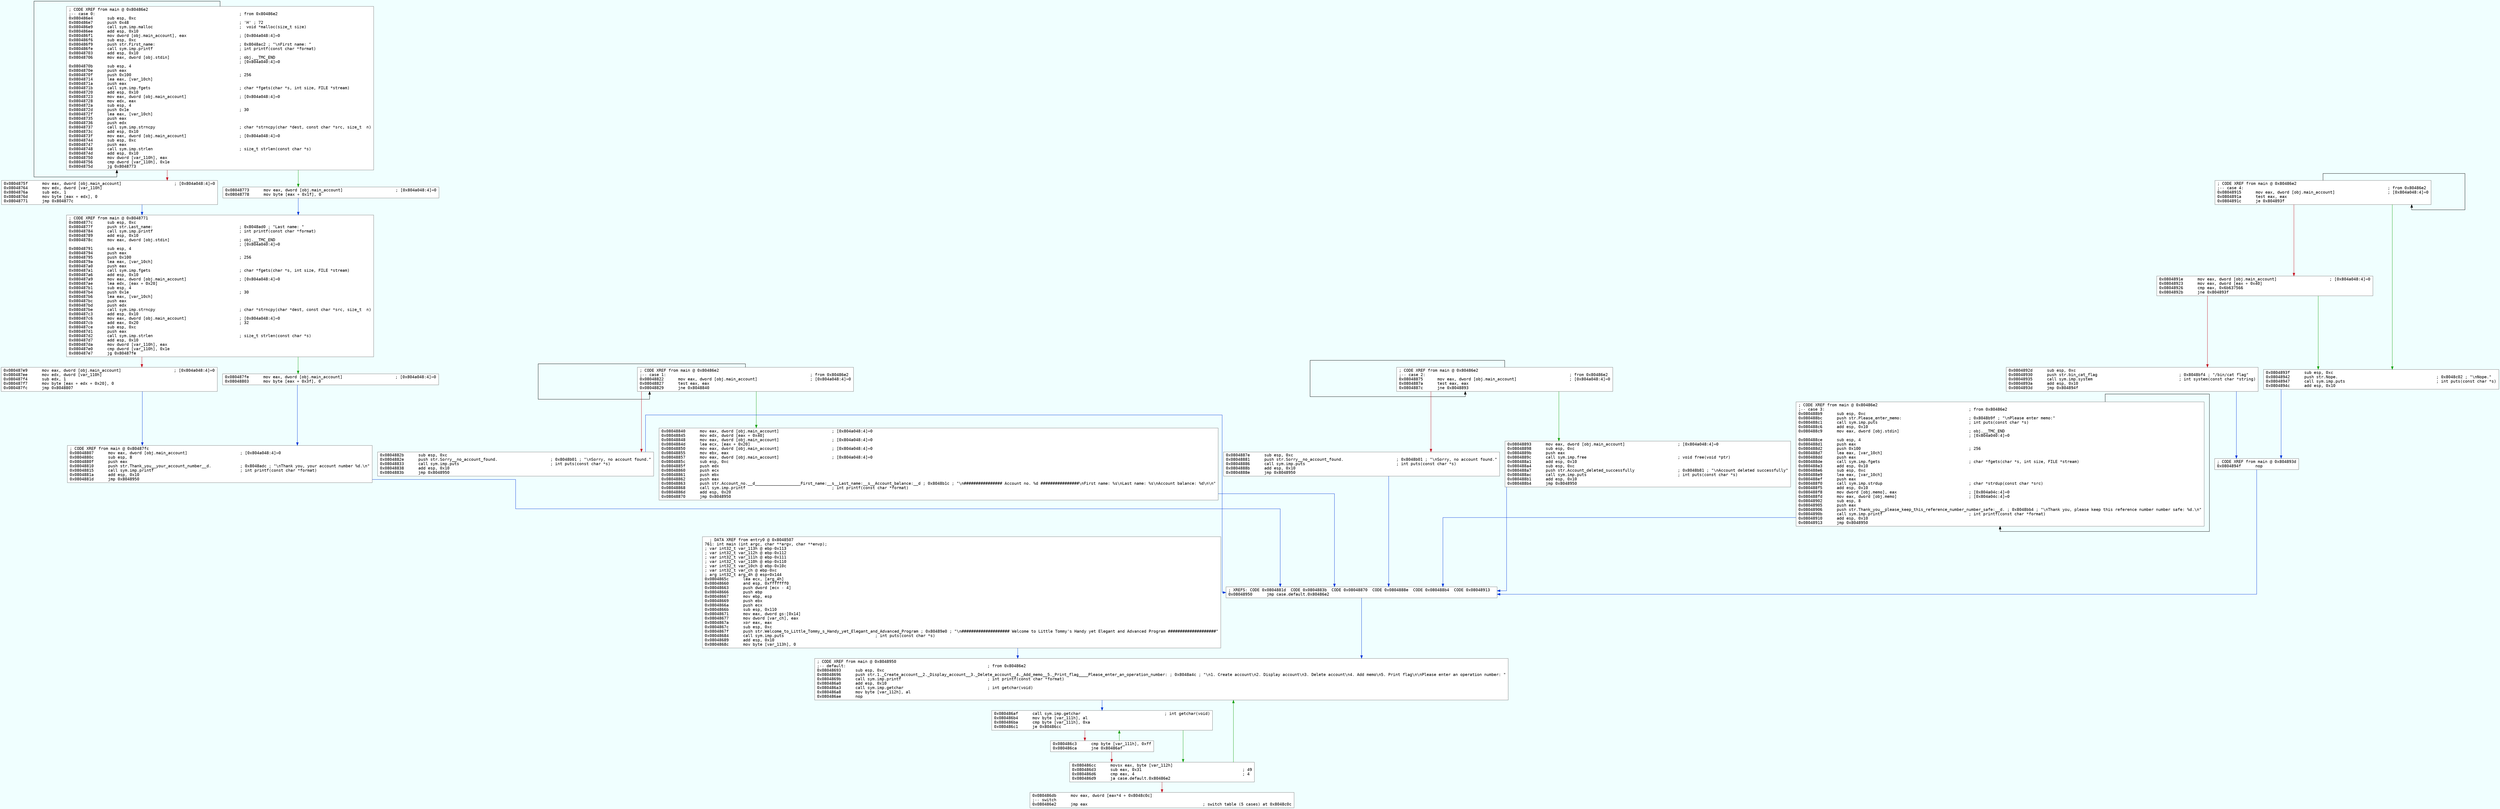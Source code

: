 digraph code {
	graph [bgcolor=azure fontsize=8 fontname="Courier" splines="ortho"];
	node [fillcolor=gray style=filled shape=box];
	edge [arrowhead="normal"];
	"0x0804865c" [URL="main/0x0804865c", fillcolor="white",color="#767676", fontname="Courier",label="  ; DATA XREF from entry0 @ 0x8048507\l761: int main (int argc, char **argv, char **envp);\l; var int32_t var_113h @ ebp-0x113\l; var int32_t var_112h @ ebp-0x112\l; var int32_t var_111h @ ebp-0x111\l; var int32_t var_110h @ ebp-0x110\l; var int32_t var_10ch @ ebp-0x10c\l; var int32_t var_ch @ ebp-0xc\l; arg int32_t arg_4h @ esp+0x144\l0x0804865c      lea ecx, [arg_4h]\l0x08048660      and esp, 0xfffffff0\l0x08048663      push dword [ecx - 4]\l0x08048666      push ebp\l0x08048667      mov ebp, esp\l0x08048669      push ebx\l0x0804866a      push ecx\l0x0804866b      sub esp, 0x110\l0x08048671      mov eax, dword gs:[0x14]\l0x08048677      mov dword [var_ch], eax\l0x0804867a      xor eax, eax\l0x0804867c      sub esp, 0xc\l0x0804867f      push str.Welcome_to_Little_Tommy_s_Handy_yet_Elegant_and_Advanced_Program ; 0x80489e0 ; \"\\n#################### Welcome to Little Tommy's Handy yet Elegant and Advanced Program ####################\"\l0x08048684      call sym.imp.puts                                      ; int puts(const char *s)\l0x08048689      add esp, 0x10\l0x0804868c      mov byte [var_113h], 0\l"]
	"0x08048693" [URL="main/0x08048693", fillcolor="white",color="#767676", fontname="Courier",label="; CODE XREF from main @ 0x8048950\l;-- default:                                                           ; from 0x80486e2\l0x08048693      sub esp, 0xc\l0x08048696      push str.1._Create_account__2._Display_account__3._Delete_account__4._Add_memo__5._Print_flag____Please_enter_an_operation_number: ; 0x8048a4c ; \"\\n1. Create account\\n2. Display account\\n3. Delete account\\n4. Add memo\\n5. Print flag\\n\\nPlease enter an operation number: \"\l0x0804869b      call sym.imp.printf                                    ; int printf(const char *format)\l0x080486a0      add esp, 0x10\l0x080486a3      call sym.imp.getchar                                   ; int getchar(void)\l0x080486a8      mov byte [var_112h], al\l0x080486ae      nop\l"]
	"0x080486af" [URL="main/0x080486af", fillcolor="white",color="#767676", fontname="Courier",label="0x080486af      call sym.imp.getchar                                   ; int getchar(void)\l0x080486b4      mov byte [var_111h], al\l0x080486ba      cmp byte [var_111h], 0xa\l0x080486c1      je 0x80486cc\l"]
	"0x080486c3" [URL="main/0x080486c3", fillcolor="white",color="#767676", fontname="Courier",label="0x080486c3      cmp byte [var_111h], 0xff\l0x080486ca      jne 0x80486af\l"]
	"0x080486cc" [URL="main/0x080486cc", fillcolor="white",color="#767676", fontname="Courier",label="0x080486cc      movsx eax, byte [var_112h]\l0x080486d3      sub eax, 0x31                                          ; 49\l0x080486d6      cmp eax, 4                                             ; 4\l0x080486d9      ja case.default.0x80486e2\l"]
	"0x080486db" [URL="main/0x080486db", fillcolor="white",color="#767676", fontname="Courier",label="0x080486db      mov eax, dword [eax*4 + 0x8048c0c]\l;-- switch\l0x080486e2      jmp eax                                                ; switch table (5 cases) at 0x8048c0c\l"]
	"0x080486e4" [URL="main/0x080486e4", fillcolor="white",color="#767676", fontname="Courier",label="; CODE XREF from main @ 0x80486e2\l;-- case 0:                                                            ; from 0x80486e2\l0x080486e4      sub esp, 0xc\l0x080486e7      push 0x48                                              ; 'H' ; 72\l0x080486e9      call sym.imp.malloc                                    ;  void *malloc(size_t size)\l0x080486ee      add esp, 0x10\l0x080486f1      mov dword [obj.main_account], eax                      ; [0x804a048:4]=0\l0x080486f6      sub esp, 0xc\l0x080486f9      push str.First_name:                                   ; 0x8048ac2 ; \"\\nFirst name: \"\l0x080486fe      call sym.imp.printf                                    ; int printf(const char *format)\l0x08048703      add esp, 0x10\l0x08048706      mov eax, dword [obj.stdin]                             ; obj.__TMC_END\l                                                                       ; [0x804a040:4]=0\l0x0804870b      sub esp, 4\l0x0804870e      push eax\l0x0804870f      push 0x100                                             ; 256\l0x08048714      lea eax, [var_10ch]\l0x0804871a      push eax\l0x0804871b      call sym.imp.fgets                                     ; char *fgets(char *s, int size, FILE *stream)\l0x08048720      add esp, 0x10\l0x08048723      mov eax, dword [obj.main_account]                      ; [0x804a048:4]=0\l0x08048728      mov edx, eax\l0x0804872a      sub esp, 4\l0x0804872d      push 0x1e                                              ; 30\l0x0804872f      lea eax, [var_10ch]\l0x08048735      push eax\l0x08048736      push edx\l0x08048737      call sym.imp.strncpy                                   ; char *strncpy(char *dest, const char *src, size_t  n)\l0x0804873c      add esp, 0x10\l0x0804873f      mov eax, dword [obj.main_account]                      ; [0x804a048:4]=0\l0x08048744      sub esp, 0xc\l0x08048747      push eax\l0x08048748      call sym.imp.strlen                                    ; size_t strlen(const char *s)\l0x0804874d      add esp, 0x10\l0x08048750      mov dword [var_110h], eax\l0x08048756      cmp dword [var_110h], 0x1e\l0x0804875d      jg 0x8048773\l"]
	"0x0804875f" [URL="main/0x0804875f", fillcolor="white",color="#767676", fontname="Courier",label="0x0804875f      mov eax, dword [obj.main_account]                      ; [0x804a048:4]=0\l0x08048764      mov edx, dword [var_110h]\l0x0804876a      sub edx, 1\l0x0804876d      mov byte [eax + edx], 0\l0x08048771      jmp 0x804877c\l"]
	"0x08048773" [URL="main/0x08048773", fillcolor="white",color="#767676", fontname="Courier",label="0x08048773      mov eax, dword [obj.main_account]                      ; [0x804a048:4]=0\l0x08048778      mov byte [eax + 0x1f], 0\l"]
	"0x0804877c" [URL="main/0x0804877c", fillcolor="white",color="#767676", fontname="Courier",label="; CODE XREF from main @ 0x8048771\l0x0804877c      sub esp, 0xc\l0x0804877f      push str.Last_name:                                    ; 0x8048ad0 ; \"Last name: \"\l0x08048784      call sym.imp.printf                                    ; int printf(const char *format)\l0x08048789      add esp, 0x10\l0x0804878c      mov eax, dword [obj.stdin]                             ; obj.__TMC_END\l                                                                       ; [0x804a040:4]=0\l0x08048791      sub esp, 4\l0x08048794      push eax\l0x08048795      push 0x100                                             ; 256\l0x0804879a      lea eax, [var_10ch]\l0x080487a0      push eax\l0x080487a1      call sym.imp.fgets                                     ; char *fgets(char *s, int size, FILE *stream)\l0x080487a6      add esp, 0x10\l0x080487a9      mov eax, dword [obj.main_account]                      ; [0x804a048:4]=0\l0x080487ae      lea edx, [eax + 0x20]\l0x080487b1      sub esp, 4\l0x080487b4      push 0x1e                                              ; 30\l0x080487b6      lea eax, [var_10ch]\l0x080487bc      push eax\l0x080487bd      push edx\l0x080487be      call sym.imp.strncpy                                   ; char *strncpy(char *dest, const char *src, size_t  n)\l0x080487c3      add esp, 0x10\l0x080487c6      mov eax, dword [obj.main_account]                      ; [0x804a048:4]=0\l0x080487cb      add eax, 0x20                                          ; 32\l0x080487ce      sub esp, 0xc\l0x080487d1      push eax\l0x080487d2      call sym.imp.strlen                                    ; size_t strlen(const char *s)\l0x080487d7      add esp, 0x10\l0x080487da      mov dword [var_110h], eax\l0x080487e0      cmp dword [var_110h], 0x1e\l0x080487e7      jg 0x80487fe\l"]
	"0x080487e9" [URL="main/0x080487e9", fillcolor="white",color="#767676", fontname="Courier",label="0x080487e9      mov eax, dword [obj.main_account]                      ; [0x804a048:4]=0\l0x080487ee      mov edx, dword [var_110h]\l0x080487f4      sub edx, 1\l0x080487f7      mov byte [eax + edx + 0x20], 0\l0x080487fc      jmp 0x8048807\l"]
	"0x080487fe" [URL="main/0x080487fe", fillcolor="white",color="#767676", fontname="Courier",label="0x080487fe      mov eax, dword [obj.main_account]                      ; [0x804a048:4]=0\l0x08048803      mov byte [eax + 0x3f], 0\l"]
	"0x08048807" [URL="main/0x08048807", fillcolor="white",color="#767676", fontname="Courier",label="; CODE XREF from main @ 0x80487fc\l0x08048807      mov eax, dword [obj.main_account]                      ; [0x804a048:4]=0\l0x0804880c      sub esp, 8\l0x0804880f      push eax\l0x08048810      push str.Thank_you__your_account_number__d.            ; 0x8048adc ; \"\\nThank you, your account number %d.\\n\"\l0x08048815      call sym.imp.printf                                    ; int printf(const char *format)\l0x0804881a      add esp, 0x10\l0x0804881d      jmp 0x8048950\l"]
	"0x08048822" [URL="main/0x08048822", fillcolor="white",color="#767676", fontname="Courier",label="; CODE XREF from main @ 0x80486e2\l;-- case 1:                                                            ; from 0x80486e2\l0x08048822      mov eax, dword [obj.main_account]                      ; [0x804a048:4]=0\l0x08048827      test eax, eax\l0x08048829      jne 0x8048840\l"]
	"0x0804882b" [URL="main/0x0804882b", fillcolor="white",color="#767676", fontname="Courier",label="0x0804882b      sub esp, 0xc\l0x0804882e      push str.Sorry__no_account_found.                      ; 0x8048b01 ; \"\\nSorry, no account found.\"\l0x08048833      call sym.imp.puts                                      ; int puts(const char *s)\l0x08048838      add esp, 0x10\l0x0804883b      jmp 0x8048950\l"]
	"0x08048840" [URL="main/0x08048840", fillcolor="white",color="#767676", fontname="Courier",label="0x08048840      mov eax, dword [obj.main_account]                      ; [0x804a048:4]=0\l0x08048845      mov edx, dword [eax + 0x40]\l0x08048848      mov eax, dword [obj.main_account]                      ; [0x804a048:4]=0\l0x0804884d      lea ecx, [eax + 0x20]\l0x08048850      mov eax, dword [obj.main_account]                      ; [0x804a048:4]=0\l0x08048855      mov ebx, eax\l0x08048857      mov eax, dword [obj.main_account]                      ; [0x804a048:4]=0\l0x0804885c      sub esp, 0xc\l0x0804885f      push edx\l0x08048860      push ecx\l0x08048861      push ebx\l0x08048862      push eax\l0x08048863      push str.Account_no.__d___________________First_name:__s__Last_name:__s__Account_balance:__d ; 0x8048b1c ; \"\\n################ Account no. %d ################\\nFirst name: %s\\nLast name: %s\\nAccount balance: %d\\n\\n\"\l0x08048868      call sym.imp.printf                                    ; int printf(const char *format)\l0x0804886d      add esp, 0x20\l0x08048870      jmp 0x8048950\l"]
	"0x08048875" [URL="main/0x08048875", fillcolor="white",color="#767676", fontname="Courier",label="; CODE XREF from main @ 0x80486e2\l;-- case 2:                                                            ; from 0x80486e2\l0x08048875      mov eax, dword [obj.main_account]                      ; [0x804a048:4]=0\l0x0804887a      test eax, eax\l0x0804887c      jne 0x8048893\l"]
	"0x0804887e" [URL="main/0x0804887e", fillcolor="white",color="#767676", fontname="Courier",label="0x0804887e      sub esp, 0xc\l0x08048881      push str.Sorry__no_account_found.                      ; 0x8048b01 ; \"\\nSorry, no account found.\"\l0x08048886      call sym.imp.puts                                      ; int puts(const char *s)\l0x0804888b      add esp, 0x10\l0x0804888e      jmp 0x8048950\l"]
	"0x08048893" [URL="main/0x08048893", fillcolor="white",color="#767676", fontname="Courier",label="0x08048893      mov eax, dword [obj.main_account]                      ; [0x804a048:4]=0\l0x08048898      sub esp, 0xc\l0x0804889b      push eax\l0x0804889c      call sym.imp.free                                      ; void free(void *ptr)\l0x080488a1      add esp, 0x10\l0x080488a4      sub esp, 0xc\l0x080488a7      push str.Account_deleted_successfully                  ; 0x8048b81 ; \"\\nAccount deleted successfully\"\l0x080488ac      call sym.imp.puts                                      ; int puts(const char *s)\l0x080488b1      add esp, 0x10\l0x080488b4      jmp 0x8048950\l"]
	"0x080488b9" [URL="main/0x080488b9", fillcolor="white",color="#767676", fontname="Courier",label="; CODE XREF from main @ 0x80486e2\l;-- case 3:                                                            ; from 0x80486e2\l0x080488b9      sub esp, 0xc\l0x080488bc      push str.Please_enter_memo:                            ; 0x8048b9f ; \"\\nPlease enter memo:\"\l0x080488c1      call sym.imp.puts                                      ; int puts(const char *s)\l0x080488c6      add esp, 0x10\l0x080488c9      mov eax, dword [obj.stdin]                             ; obj.__TMC_END\l                                                                       ; [0x804a040:4]=0\l0x080488ce      sub esp, 4\l0x080488d1      push eax\l0x080488d2      push 0x100                                             ; 256\l0x080488d7      lea eax, [var_10ch]\l0x080488dd      push eax\l0x080488de      call sym.imp.fgets                                     ; char *fgets(char *s, int size, FILE *stream)\l0x080488e3      add esp, 0x10\l0x080488e6      sub esp, 0xc\l0x080488e9      lea eax, [var_10ch]\l0x080488ef      push eax\l0x080488f0      call sym.imp.strdup                                    ; char *strdup(const char *src)\l0x080488f5      add esp, 0x10\l0x080488f8      mov dword [obj.memo], eax                              ; [0x804a04c:4]=0\l0x080488fd      mov eax, dword [obj.memo]                              ; [0x804a04c:4]=0\l0x08048902      sub esp, 8\l0x08048905      push eax\l0x08048906      push str.Thank_you__please_keep_this_reference_number_number_safe:__d. ; 0x8048bb4 ; \"\\nThank you, please keep this reference number number safe: %d.\\n\"\l0x0804890b      call sym.imp.printf                                    ; int printf(const char *format)\l0x08048910      add esp, 0x10\l0x08048913      jmp 0x8048950\l"]
	"0x08048915" [URL="main/0x08048915", fillcolor="white",color="#767676", fontname="Courier",label="; CODE XREF from main @ 0x80486e2\l;-- case 4:                                                            ; from 0x80486e2\l0x08048915      mov eax, dword [obj.main_account]                      ; [0x804a048:4]=0\l0x0804891a      test eax, eax\l0x0804891c      je 0x804893f\l"]
	"0x0804891e" [URL="main/0x0804891e", fillcolor="white",color="#767676", fontname="Courier",label="0x0804891e      mov eax, dword [obj.main_account]                      ; [0x804a048:4]=0\l0x08048923      mov eax, dword [eax + 0x40]\l0x08048926      cmp eax, 0x6b637566\l0x0804892b      jne 0x804893f\l"]
	"0x0804892d" [URL="main/0x0804892d", fillcolor="white",color="#767676", fontname="Courier",label="0x0804892d      sub esp, 0xc\l0x08048930      push str.bin_cat_flag                                  ; 0x8048bf4 ; \"/bin/cat flag\"\l0x08048935      call sym.imp.system                                    ; int system(const char *string)\l0x0804893a      add esp, 0x10\l0x0804893d      jmp 0x804894f\l"]
	"0x0804893f" [URL="main/0x0804893f", fillcolor="white",color="#767676", fontname="Courier",label="0x0804893f      sub esp, 0xc\l0x08048942      push str.Nope.                                         ; 0x8048c02 ; \"\\nNope.\"\l0x08048947      call sym.imp.puts                                      ; int puts(const char *s)\l0x0804894c      add esp, 0x10\l"]
	"0x0804894f" [URL="main/0x0804894f", fillcolor="white",color="#767676", fontname="Courier",label="; CODE XREF from main @ 0x804893d\l0x0804894f      nop\l"]
	"0x08048950" [URL="main/0x08048950", fillcolor="white",color="#767676", fontname="Courier",label="; XREFS: CODE 0x0804881d  CODE 0x0804883b  CODE 0x08048870  CODE 0x0804888e  CODE 0x080488b4  CODE 0x08048913  \l0x08048950      jmp case.default.0x80486e2\l"]
        "0x0804865c" -> "0x08048693" [color="#0037da"];
        "0x08048693" -> "0x080486af" [color="#0037da"];
        "0x080486af" -> "0x080486cc" [color="#13a10e"];
        "0x080486af" -> "0x080486c3" [color="#c50f1f"];
        "0x080486c3" -> "0x080486af" [color="#13a10e"];
        "0x080486c3" -> "0x080486cc" [color="#c50f1f"];
        "0x080486cc" -> "0x08048693" [color="#13a10e"];
        "0x080486cc" -> "0x080486db" [color="#c50f1f"];
        "0x080486e4" -> "0x080486e4" [color2="#c50f1f"];
        "0x08048822" -> "0x08048822" [color2="#c50f1f"];
        "0x08048875" -> "0x08048875" [color2="#c50f1f"];
        "0x080488b9" -> "0x080488b9" [color2="#c50f1f"];
        "0x08048915" -> "0x08048915" [color2="#c50f1f"];
        "0x080486e4" -> "0x08048773" [color="#13a10e"];
        "0x080486e4" -> "0x0804875f" [color="#c50f1f"];
        "0x0804875f" -> "0x0804877c" [color="#0037da"];
        "0x08048773" -> "0x0804877c" [color="#0037da"];
        "0x0804877c" -> "0x080487fe" [color="#13a10e"];
        "0x0804877c" -> "0x080487e9" [color="#c50f1f"];
        "0x080487e9" -> "0x08048807" [color="#0037da"];
        "0x080487fe" -> "0x08048807" [color="#0037da"];
        "0x08048807" -> "0x08048950" [color="#0037da"];
        "0x08048822" -> "0x08048840" [color="#13a10e"];
        "0x08048822" -> "0x0804882b" [color="#c50f1f"];
        "0x0804882b" -> "0x08048950" [color="#0037da"];
        "0x08048840" -> "0x08048950" [color="#0037da"];
        "0x08048875" -> "0x08048893" [color="#13a10e"];
        "0x08048875" -> "0x0804887e" [color="#c50f1f"];
        "0x0804887e" -> "0x08048950" [color="#0037da"];
        "0x08048893" -> "0x08048950" [color="#0037da"];
        "0x080488b9" -> "0x08048950" [color="#0037da"];
        "0x08048915" -> "0x0804893f" [color="#13a10e"];
        "0x08048915" -> "0x0804891e" [color="#c50f1f"];
        "0x0804891e" -> "0x0804893f" [color="#13a10e"];
        "0x0804891e" -> "0x0804892d" [color="#c50f1f"];
        "0x0804892d" -> "0x0804894f" [color="#0037da"];
        "0x0804893f" -> "0x0804894f" [color="#0037da"];
        "0x0804894f" -> "0x08048950" [color="#0037da"];
        "0x08048950" -> "0x08048693" [color="#0037da"];
}
